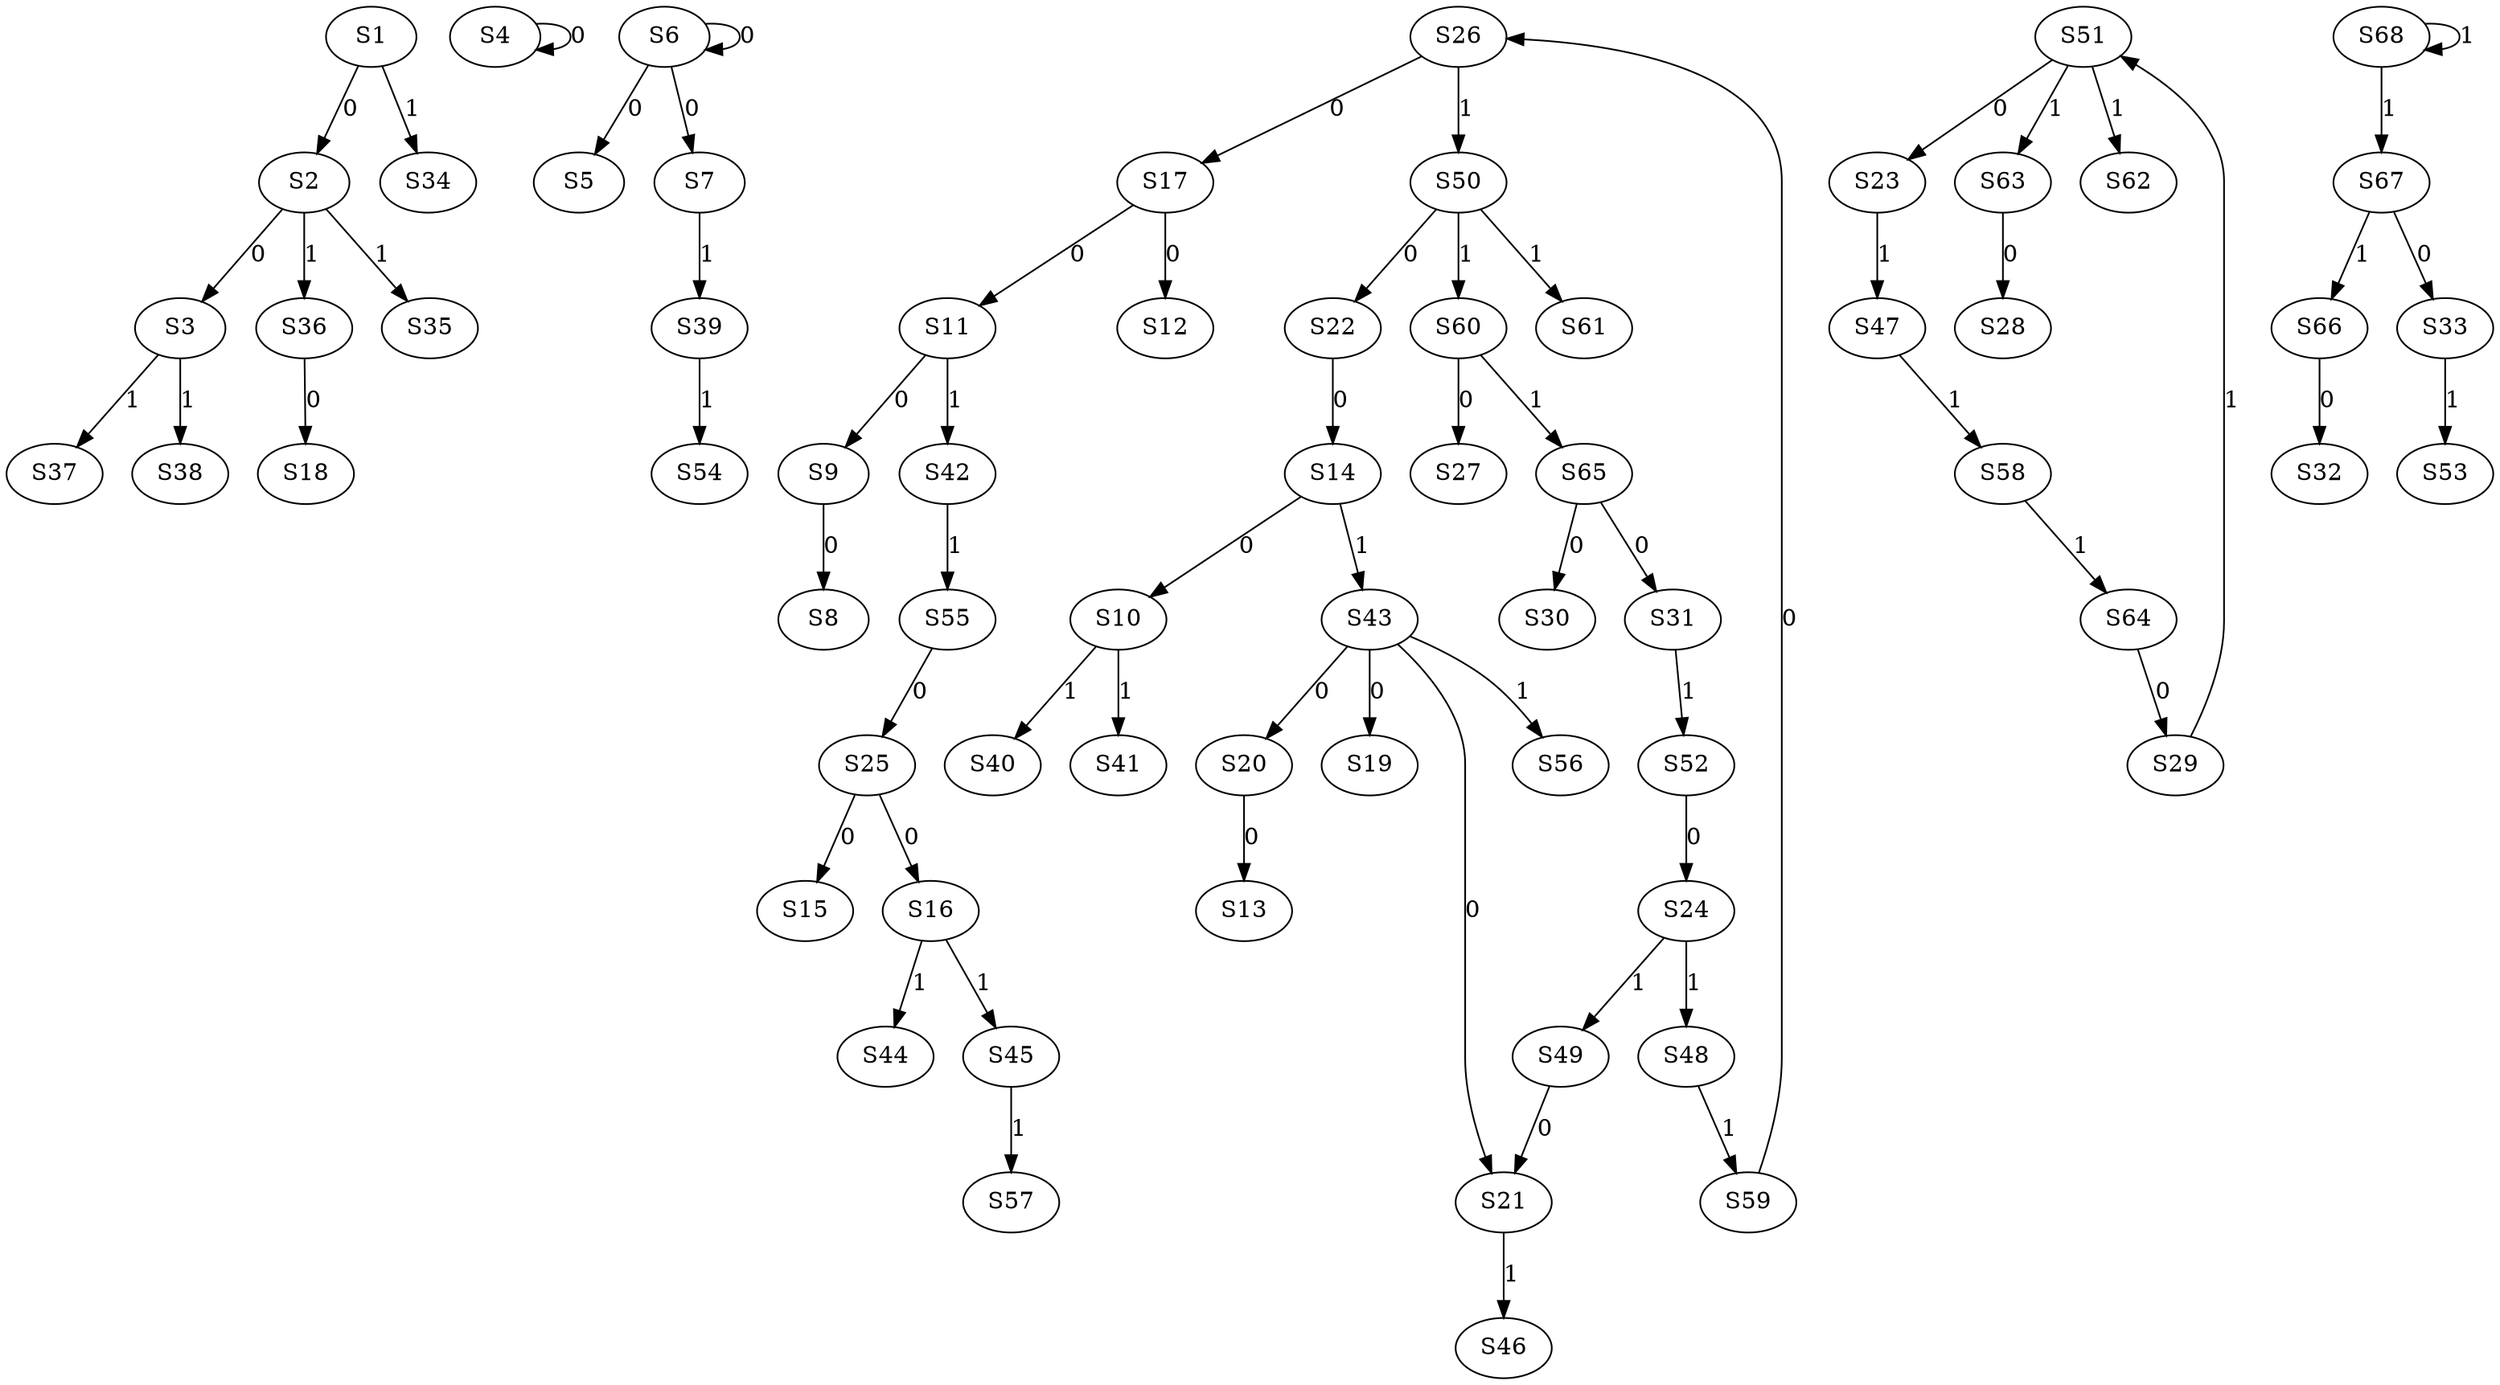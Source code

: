 strict digraph {
	S1 -> S2 [ label = 0 ];
	S2 -> S3 [ label = 0 ];
	S4 -> S4 [ label = 0 ];
	S6 -> S5 [ label = 0 ];
	S6 -> S6 [ label = 0 ];
	S6 -> S7 [ label = 0 ];
	S9 -> S8 [ label = 0 ];
	S11 -> S9 [ label = 0 ];
	S14 -> S10 [ label = 0 ];
	S17 -> S11 [ label = 0 ];
	S17 -> S12 [ label = 0 ];
	S20 -> S13 [ label = 0 ];
	S22 -> S14 [ label = 0 ];
	S25 -> S15 [ label = 0 ];
	S25 -> S16 [ label = 0 ];
	S26 -> S17 [ label = 0 ];
	S36 -> S18 [ label = 0 ];
	S43 -> S19 [ label = 0 ];
	S43 -> S20 [ label = 0 ];
	S49 -> S21 [ label = 0 ];
	S50 -> S22 [ label = 0 ];
	S51 -> S23 [ label = 0 ];
	S52 -> S24 [ label = 0 ];
	S55 -> S25 [ label = 0 ];
	S59 -> S26 [ label = 0 ];
	S60 -> S27 [ label = 0 ];
	S63 -> S28 [ label = 0 ];
	S64 -> S29 [ label = 0 ];
	S65 -> S30 [ label = 0 ];
	S65 -> S31 [ label = 0 ];
	S66 -> S32 [ label = 0 ];
	S67 -> S33 [ label = 0 ];
	S1 -> S34 [ label = 1 ];
	S2 -> S35 [ label = 1 ];
	S2 -> S36 [ label = 1 ];
	S3 -> S37 [ label = 1 ];
	S3 -> S38 [ label = 1 ];
	S7 -> S39 [ label = 1 ];
	S10 -> S40 [ label = 1 ];
	S10 -> S41 [ label = 1 ];
	S11 -> S42 [ label = 1 ];
	S14 -> S43 [ label = 1 ];
	S16 -> S44 [ label = 1 ];
	S16 -> S45 [ label = 1 ];
	S21 -> S46 [ label = 1 ];
	S23 -> S47 [ label = 1 ];
	S24 -> S48 [ label = 1 ];
	S24 -> S49 [ label = 1 ];
	S26 -> S50 [ label = 1 ];
	S29 -> S51 [ label = 1 ];
	S31 -> S52 [ label = 1 ];
	S33 -> S53 [ label = 1 ];
	S39 -> S54 [ label = 1 ];
	S42 -> S55 [ label = 1 ];
	S43 -> S56 [ label = 1 ];
	S45 -> S57 [ label = 1 ];
	S47 -> S58 [ label = 1 ];
	S48 -> S59 [ label = 1 ];
	S50 -> S60 [ label = 1 ];
	S50 -> S61 [ label = 1 ];
	S51 -> S62 [ label = 1 ];
	S51 -> S63 [ label = 1 ];
	S58 -> S64 [ label = 1 ];
	S60 -> S65 [ label = 1 ];
	S67 -> S66 [ label = 1 ];
	S68 -> S67 [ label = 1 ];
	S68 -> S68 [ label = 1 ];
	S43 -> S21 [ label = 0 ];
}
